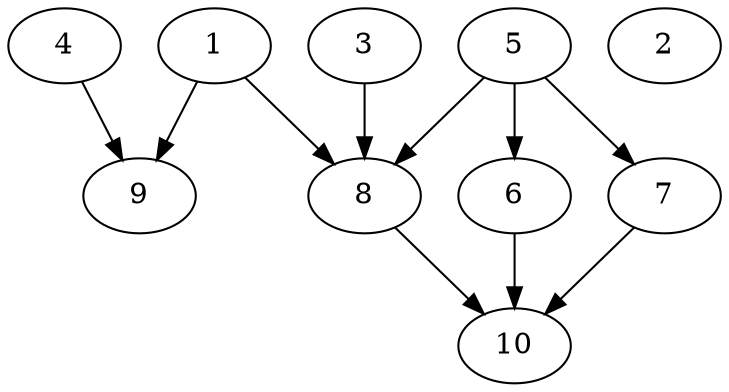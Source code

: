// DAG automatically generated by daggen at Thu Oct  3 13:58:05 2019
// ./daggen --dot -n 10 --ccr 0.3 --fat 0.7 --regular 0.9 --density 0.9 --mindata 5242880 --maxdata 52428800 
digraph G {
  1 [size="94109013", alpha="0.03", expect_size="28232704"] 
  1 -> 8 [size ="28232704"]
  1 -> 9 [size ="28232704"]
  2 [size="121125547", alpha="0.04", expect_size="36337664"] 
  3 [size="38860800", alpha="0.09", expect_size="11658240"] 
  3 -> 8 [size ="11658240"]
  4 [size="119156053", alpha="0.16", expect_size="35746816"] 
  4 -> 9 [size ="35746816"]
  5 [size="172479147", alpha="0.08", expect_size="51743744"] 
  5 -> 6 [size ="51743744"]
  5 -> 7 [size ="51743744"]
  5 -> 8 [size ="51743744"]
  6 [size="141110613", alpha="0.11", expect_size="42333184"] 
  6 -> 10 [size ="42333184"]
  7 [size="71287467", alpha="0.12", expect_size="21386240"] 
  7 -> 10 [size ="21386240"]
  8 [size="109912747", alpha="0.05", expect_size="32973824"] 
  8 -> 10 [size ="32973824"]
  9 [size="163177813", alpha="0.04", expect_size="48953344"] 
  10 [size="164113067", alpha="0.11", expect_size="49233920"] 
}
